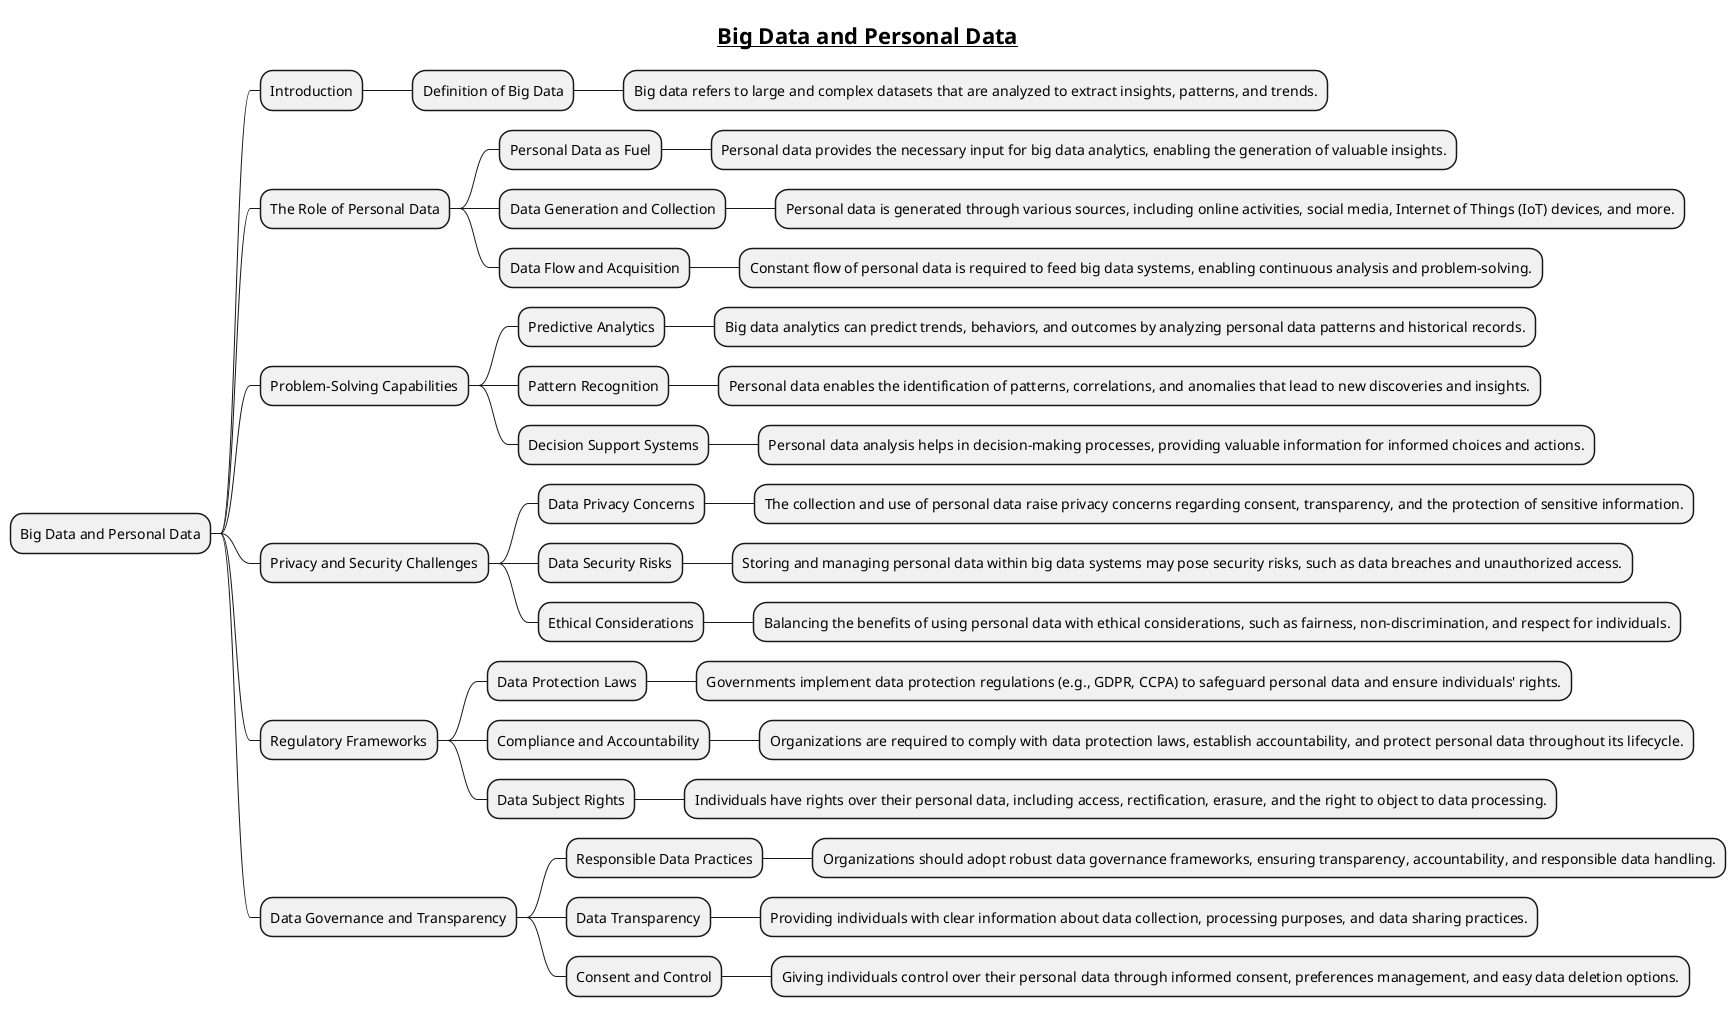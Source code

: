@startmindmap
title =__Big Data and Personal Data__

* Big Data and Personal Data
** Introduction
*** Definition of Big Data
**** Big data refers to large and complex datasets that are analyzed to extract insights, patterns, and trends.

** The Role of Personal Data
*** Personal Data as Fuel
**** Personal data provides the necessary input for big data analytics, enabling the generation of valuable insights.

*** Data Generation and Collection
**** Personal data is generated through various sources, including online activities, social media, Internet of Things (IoT) devices, and more.

*** Data Flow and Acquisition
**** Constant flow of personal data is required to feed big data systems, enabling continuous analysis and problem-solving.

** Problem-Solving Capabilities
*** Predictive Analytics
**** Big data analytics can predict trends, behaviors, and outcomes by analyzing personal data patterns and historical records.

*** Pattern Recognition
**** Personal data enables the identification of patterns, correlations, and anomalies that lead to new discoveries and insights.

*** Decision Support Systems
**** Personal data analysis helps in decision-making processes, providing valuable information for informed choices and actions.

** Privacy and Security Challenges
*** Data Privacy Concerns
**** The collection and use of personal data raise privacy concerns regarding consent, transparency, and the protection of sensitive information.

*** Data Security Risks
**** Storing and managing personal data within big data systems may pose security risks, such as data breaches and unauthorized access.

*** Ethical Considerations
**** Balancing the benefits of using personal data with ethical considerations, such as fairness, non-discrimination, and respect for individuals.

** Regulatory Frameworks
*** Data Protection Laws
**** Governments implement data protection regulations (e.g., GDPR, CCPA) to safeguard personal data and ensure individuals' rights.

*** Compliance and Accountability
**** Organizations are required to comply with data protection laws, establish accountability, and protect personal data throughout its lifecycle.

*** Data Subject Rights
**** Individuals have rights over their personal data, including access, rectification, erasure, and the right to object to data processing.

** Data Governance and Transparency
*** Responsible Data Practices
**** Organizations should adopt robust data governance frameworks, ensuring transparency, accountability, and responsible data handling.

*** Data Transparency
**** Providing individuals with clear information about data collection, processing purposes, and data sharing practices.

*** Consent and Control
**** Giving individuals control over their personal data through informed consent, preferences management, and easy data deletion options.

@endmindmap

